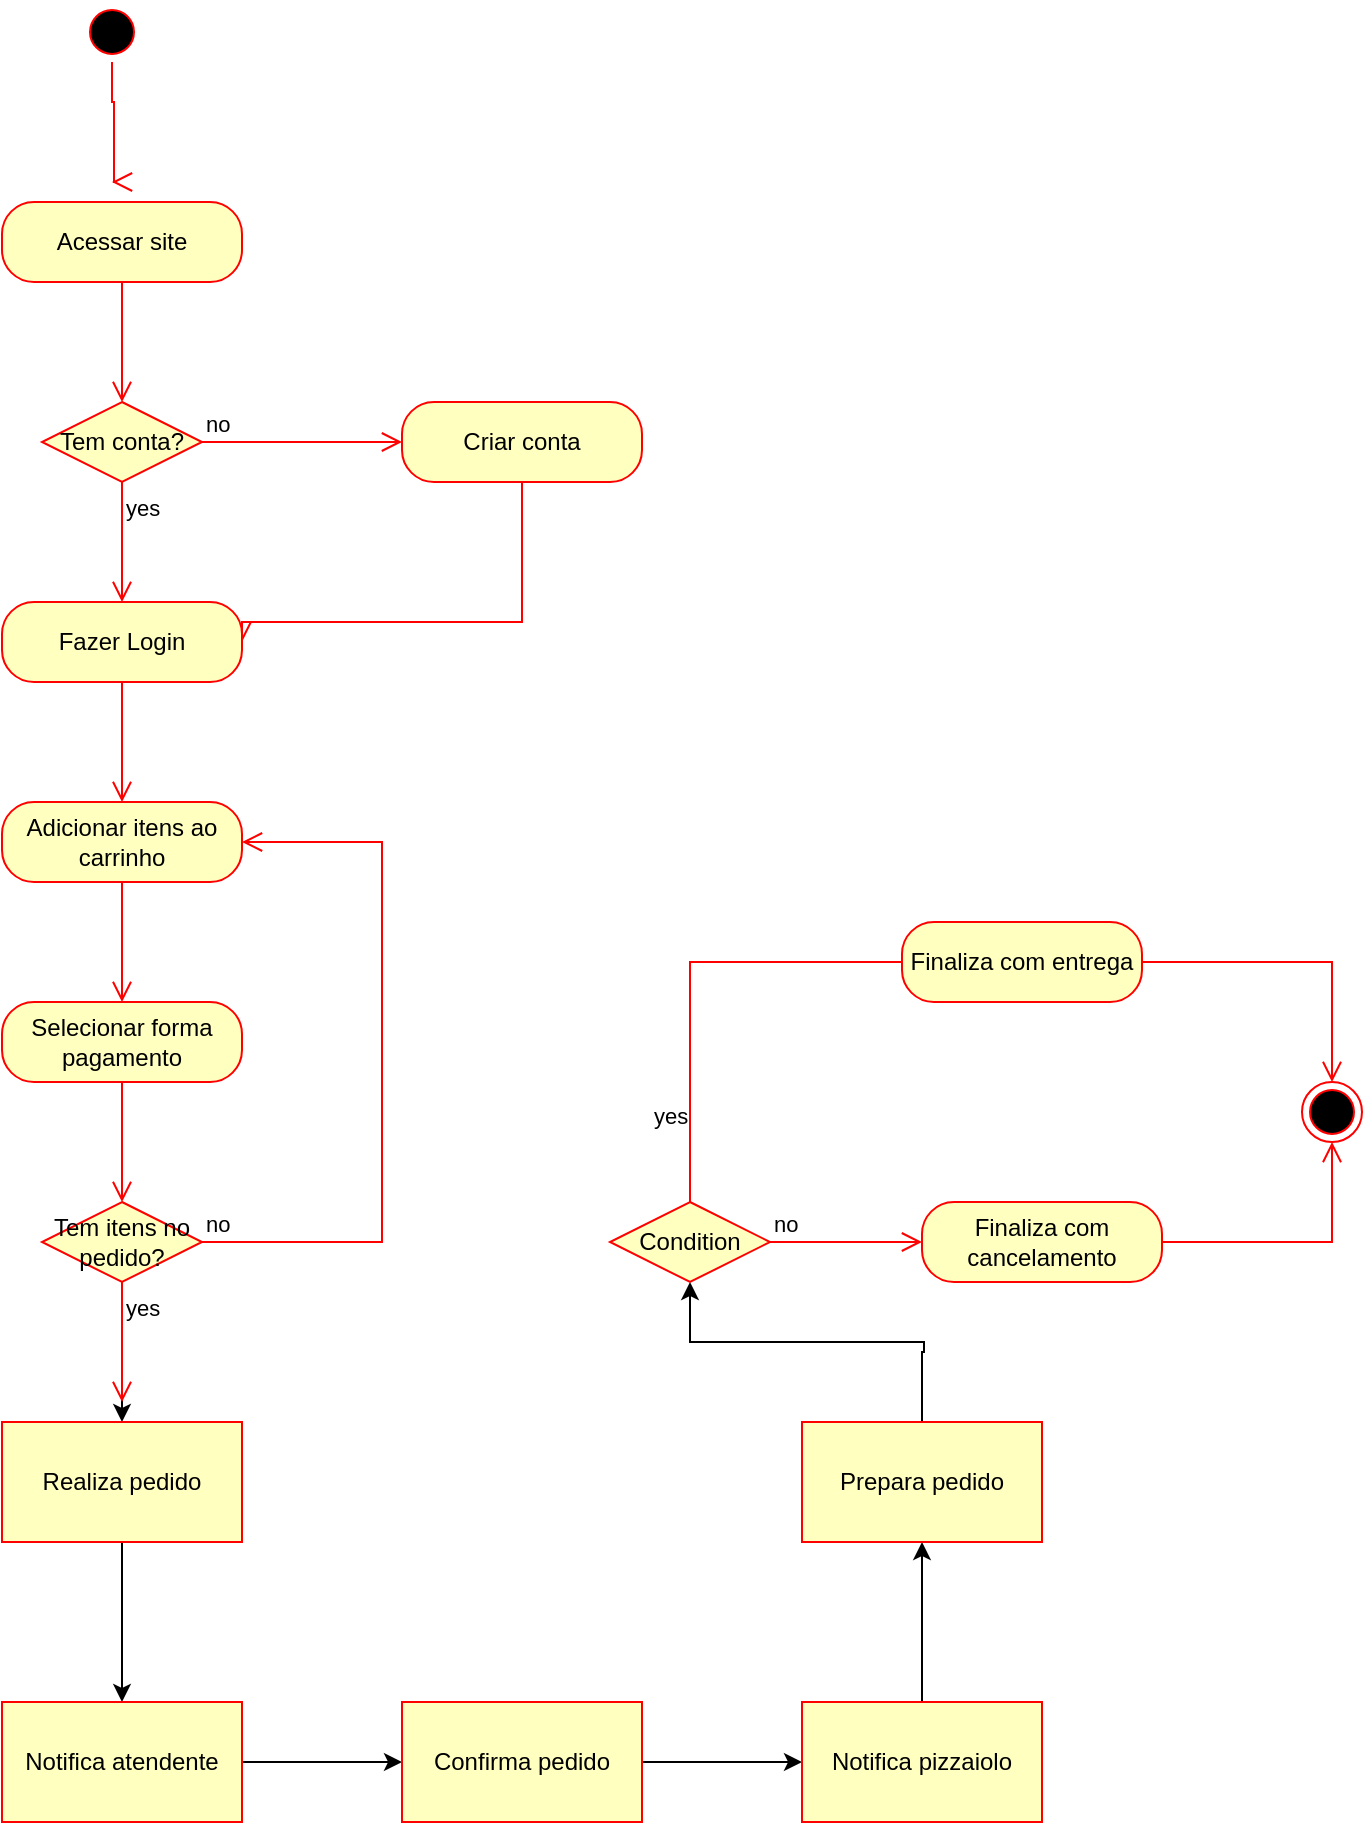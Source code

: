 <mxfile version="27.0.5">
  <diagram name="Página-1" id="xjHSXQc88-Tvlzuq0_Zz">
    <mxGraphModel dx="703" dy="790" grid="1" gridSize="10" guides="1" tooltips="1" connect="1" arrows="1" fold="1" page="1" pageScale="1" pageWidth="827" pageHeight="1169" math="0" shadow="0">
      <root>
        <mxCell id="0" />
        <mxCell id="1" parent="0" />
        <mxCell id="CZP2uKM87NXGNb1DyytT-1" value="" style="ellipse;html=1;shape=startState;fillColor=#000000;strokeColor=#ff0000;" vertex="1" parent="1">
          <mxGeometry x="70" y="20" width="30" height="30" as="geometry" />
        </mxCell>
        <mxCell id="CZP2uKM87NXGNb1DyytT-2" value="" style="edgeStyle=orthogonalEdgeStyle;html=1;verticalAlign=bottom;endArrow=open;endSize=8;strokeColor=#ff0000;rounded=0;" edge="1" source="CZP2uKM87NXGNb1DyytT-1" parent="1">
          <mxGeometry relative="1" as="geometry">
            <mxPoint x="85" y="110" as="targetPoint" />
            <Array as="points">
              <mxPoint x="85" y="70" />
              <mxPoint x="86" y="70" />
            </Array>
          </mxGeometry>
        </mxCell>
        <mxCell id="CZP2uKM87NXGNb1DyytT-3" value="Acessar site" style="rounded=1;whiteSpace=wrap;html=1;arcSize=40;fontColor=#000000;fillColor=#ffffc0;strokeColor=#ff0000;" vertex="1" parent="1">
          <mxGeometry x="30" y="120" width="120" height="40" as="geometry" />
        </mxCell>
        <mxCell id="CZP2uKM87NXGNb1DyytT-4" value="" style="edgeStyle=orthogonalEdgeStyle;html=1;verticalAlign=bottom;endArrow=open;endSize=8;strokeColor=#ff0000;rounded=0;" edge="1" source="CZP2uKM87NXGNb1DyytT-3" parent="1">
          <mxGeometry relative="1" as="geometry">
            <mxPoint x="90" y="220" as="targetPoint" />
          </mxGeometry>
        </mxCell>
        <mxCell id="CZP2uKM87NXGNb1DyytT-7" value="Tem conta?" style="rhombus;whiteSpace=wrap;html=1;fontColor=#000000;fillColor=#ffffc0;strokeColor=#ff0000;" vertex="1" parent="1">
          <mxGeometry x="50" y="220" width="80" height="40" as="geometry" />
        </mxCell>
        <mxCell id="CZP2uKM87NXGNb1DyytT-8" value="no" style="edgeStyle=orthogonalEdgeStyle;html=1;align=left;verticalAlign=bottom;endArrow=open;endSize=8;strokeColor=#ff0000;rounded=0;" edge="1" source="CZP2uKM87NXGNb1DyytT-7" parent="1">
          <mxGeometry x="-1" relative="1" as="geometry">
            <mxPoint x="230" y="240" as="targetPoint" />
          </mxGeometry>
        </mxCell>
        <mxCell id="CZP2uKM87NXGNb1DyytT-9" value="yes" style="edgeStyle=orthogonalEdgeStyle;html=1;align=left;verticalAlign=top;endArrow=open;endSize=8;strokeColor=#ff0000;rounded=0;" edge="1" source="CZP2uKM87NXGNb1DyytT-7" parent="1">
          <mxGeometry x="-1" relative="1" as="geometry">
            <mxPoint x="90" y="320" as="targetPoint" />
          </mxGeometry>
        </mxCell>
        <mxCell id="CZP2uKM87NXGNb1DyytT-11" value="Criar conta" style="rounded=1;whiteSpace=wrap;html=1;arcSize=40;fontColor=#000000;fillColor=#ffffc0;strokeColor=#ff0000;" vertex="1" parent="1">
          <mxGeometry x="230" y="220" width="120" height="40" as="geometry" />
        </mxCell>
        <mxCell id="CZP2uKM87NXGNb1DyytT-12" value="" style="edgeStyle=orthogonalEdgeStyle;html=1;verticalAlign=bottom;endArrow=open;endSize=8;strokeColor=#ff0000;rounded=0;entryX=1;entryY=0.25;entryDx=0;entryDy=0;" edge="1" parent="1">
          <mxGeometry relative="1" as="geometry">
            <mxPoint x="150" y="340" as="targetPoint" />
            <mxPoint x="290" y="260" as="sourcePoint" />
            <Array as="points">
              <mxPoint x="290" y="330" />
              <mxPoint x="150" y="330" />
            </Array>
          </mxGeometry>
        </mxCell>
        <mxCell id="CZP2uKM87NXGNb1DyytT-13" value="Fazer Login" style="rounded=1;whiteSpace=wrap;html=1;arcSize=40;fontColor=#000000;fillColor=#ffffc0;strokeColor=#ff0000;" vertex="1" parent="1">
          <mxGeometry x="30" y="320" width="120" height="40" as="geometry" />
        </mxCell>
        <mxCell id="CZP2uKM87NXGNb1DyytT-14" value="" style="edgeStyle=orthogonalEdgeStyle;html=1;verticalAlign=bottom;endArrow=open;endSize=8;strokeColor=#ff0000;rounded=0;" edge="1" source="CZP2uKM87NXGNb1DyytT-13" parent="1">
          <mxGeometry relative="1" as="geometry">
            <mxPoint x="90" y="420" as="targetPoint" />
          </mxGeometry>
        </mxCell>
        <mxCell id="CZP2uKM87NXGNb1DyytT-15" value="Adicionar itens ao carrinho" style="rounded=1;whiteSpace=wrap;html=1;arcSize=40;fontColor=#000000;fillColor=#ffffc0;strokeColor=#ff0000;" vertex="1" parent="1">
          <mxGeometry x="30" y="420" width="120" height="40" as="geometry" />
        </mxCell>
        <mxCell id="CZP2uKM87NXGNb1DyytT-16" value="" style="edgeStyle=orthogonalEdgeStyle;html=1;verticalAlign=bottom;endArrow=open;endSize=8;strokeColor=#ff0000;rounded=0;" edge="1" source="CZP2uKM87NXGNb1DyytT-15" parent="1">
          <mxGeometry relative="1" as="geometry">
            <mxPoint x="90" y="520" as="targetPoint" />
          </mxGeometry>
        </mxCell>
        <mxCell id="CZP2uKM87NXGNb1DyytT-17" value="Selecionar forma pagamento" style="rounded=1;whiteSpace=wrap;html=1;arcSize=40;fontColor=#000000;fillColor=#ffffc0;strokeColor=#ff0000;" vertex="1" parent="1">
          <mxGeometry x="30" y="520" width="120" height="40" as="geometry" />
        </mxCell>
        <mxCell id="CZP2uKM87NXGNb1DyytT-18" value="" style="edgeStyle=orthogonalEdgeStyle;html=1;verticalAlign=bottom;endArrow=open;endSize=8;strokeColor=#ff0000;rounded=0;" edge="1" source="CZP2uKM87NXGNb1DyytT-17" parent="1">
          <mxGeometry relative="1" as="geometry">
            <mxPoint x="90" y="620" as="targetPoint" />
          </mxGeometry>
        </mxCell>
        <mxCell id="CZP2uKM87NXGNb1DyytT-26" value="" style="edgeStyle=orthogonalEdgeStyle;rounded=0;orthogonalLoop=1;jettySize=auto;html=1;" edge="1" parent="1" source="CZP2uKM87NXGNb1DyytT-22" target="CZP2uKM87NXGNb1DyytT-25">
          <mxGeometry relative="1" as="geometry" />
        </mxCell>
        <mxCell id="CZP2uKM87NXGNb1DyytT-22" value="Tem itens no pedido?" style="rhombus;whiteSpace=wrap;html=1;fontColor=#000000;fillColor=#ffffc0;strokeColor=#ff0000;" vertex="1" parent="1">
          <mxGeometry x="50" y="620" width="80" height="40" as="geometry" />
        </mxCell>
        <mxCell id="CZP2uKM87NXGNb1DyytT-23" value="no" style="edgeStyle=orthogonalEdgeStyle;html=1;align=left;verticalAlign=bottom;endArrow=open;endSize=8;strokeColor=#ff0000;rounded=0;entryX=1;entryY=0.5;entryDx=0;entryDy=0;" edge="1" source="CZP2uKM87NXGNb1DyytT-22" parent="1" target="CZP2uKM87NXGNb1DyytT-15">
          <mxGeometry x="-1" relative="1" as="geometry">
            <mxPoint x="230" y="640" as="targetPoint" />
            <Array as="points">
              <mxPoint x="220" y="640" />
              <mxPoint x="220" y="440" />
            </Array>
          </mxGeometry>
        </mxCell>
        <mxCell id="CZP2uKM87NXGNb1DyytT-24" value="yes" style="edgeStyle=orthogonalEdgeStyle;html=1;align=left;verticalAlign=top;endArrow=open;endSize=8;strokeColor=#ff0000;rounded=0;" edge="1" source="CZP2uKM87NXGNb1DyytT-22" parent="1">
          <mxGeometry x="-1" relative="1" as="geometry">
            <mxPoint x="90" y="720" as="targetPoint" />
          </mxGeometry>
        </mxCell>
        <mxCell id="CZP2uKM87NXGNb1DyytT-28" value="" style="edgeStyle=orthogonalEdgeStyle;rounded=0;orthogonalLoop=1;jettySize=auto;html=1;" edge="1" parent="1" source="CZP2uKM87NXGNb1DyytT-25" target="CZP2uKM87NXGNb1DyytT-27">
          <mxGeometry relative="1" as="geometry" />
        </mxCell>
        <mxCell id="CZP2uKM87NXGNb1DyytT-25" value="Realiza pedido" style="whiteSpace=wrap;html=1;fillColor=#ffffc0;strokeColor=#ff0000;fontColor=#000000;" vertex="1" parent="1">
          <mxGeometry x="30" y="730" width="120" height="60" as="geometry" />
        </mxCell>
        <mxCell id="CZP2uKM87NXGNb1DyytT-30" value="" style="edgeStyle=orthogonalEdgeStyle;rounded=0;orthogonalLoop=1;jettySize=auto;html=1;" edge="1" parent="1" source="CZP2uKM87NXGNb1DyytT-27" target="CZP2uKM87NXGNb1DyytT-29">
          <mxGeometry relative="1" as="geometry" />
        </mxCell>
        <mxCell id="CZP2uKM87NXGNb1DyytT-27" value="Notifica atendente" style="whiteSpace=wrap;html=1;fillColor=#ffffc0;strokeColor=#ff0000;fontColor=#000000;" vertex="1" parent="1">
          <mxGeometry x="30" y="870" width="120" height="60" as="geometry" />
        </mxCell>
        <mxCell id="CZP2uKM87NXGNb1DyytT-32" value="" style="edgeStyle=orthogonalEdgeStyle;rounded=0;orthogonalLoop=1;jettySize=auto;html=1;" edge="1" parent="1" source="CZP2uKM87NXGNb1DyytT-29" target="CZP2uKM87NXGNb1DyytT-31">
          <mxGeometry relative="1" as="geometry" />
        </mxCell>
        <mxCell id="CZP2uKM87NXGNb1DyytT-29" value="Confirma pedido" style="whiteSpace=wrap;html=1;fillColor=#ffffc0;strokeColor=#ff0000;fontColor=#000000;" vertex="1" parent="1">
          <mxGeometry x="230" y="870" width="120" height="60" as="geometry" />
        </mxCell>
        <mxCell id="CZP2uKM87NXGNb1DyytT-34" value="" style="edgeStyle=orthogonalEdgeStyle;rounded=0;orthogonalLoop=1;jettySize=auto;html=1;" edge="1" parent="1" source="CZP2uKM87NXGNb1DyytT-31" target="CZP2uKM87NXGNb1DyytT-33">
          <mxGeometry relative="1" as="geometry" />
        </mxCell>
        <mxCell id="CZP2uKM87NXGNb1DyytT-31" value="Notifica pizzaiolo" style="whiteSpace=wrap;html=1;fillColor=#ffffc0;strokeColor=#ff0000;fontColor=#000000;" vertex="1" parent="1">
          <mxGeometry x="430" y="870" width="120" height="60" as="geometry" />
        </mxCell>
        <mxCell id="CZP2uKM87NXGNb1DyytT-38" value="" style="edgeStyle=orthogonalEdgeStyle;rounded=0;orthogonalLoop=1;jettySize=auto;html=1;entryX=0.5;entryY=1;entryDx=0;entryDy=0;" edge="1" parent="1" source="CZP2uKM87NXGNb1DyytT-33" target="CZP2uKM87NXGNb1DyytT-41">
          <mxGeometry relative="1" as="geometry">
            <mxPoint x="490" y="660" as="targetPoint" />
            <Array as="points">
              <mxPoint x="490" y="695" />
              <mxPoint x="491" y="695" />
              <mxPoint x="491" y="690" />
              <mxPoint x="374" y="690" />
            </Array>
          </mxGeometry>
        </mxCell>
        <mxCell id="CZP2uKM87NXGNb1DyytT-33" value="Prepara pedido" style="whiteSpace=wrap;html=1;fillColor=#ffffc0;strokeColor=#ff0000;fontColor=#000000;" vertex="1" parent="1">
          <mxGeometry x="430" y="730" width="120" height="60" as="geometry" />
        </mxCell>
        <mxCell id="CZP2uKM87NXGNb1DyytT-41" value="Condition" style="rhombus;whiteSpace=wrap;html=1;fontColor=#000000;fillColor=#ffffc0;strokeColor=#ff0000;" vertex="1" parent="1">
          <mxGeometry x="334" y="620" width="80" height="40" as="geometry" />
        </mxCell>
        <mxCell id="CZP2uKM87NXGNb1DyytT-42" value="no" style="edgeStyle=orthogonalEdgeStyle;html=1;align=left;verticalAlign=bottom;endArrow=open;endSize=8;strokeColor=#ff0000;rounded=0;entryX=0;entryY=0.5;entryDx=0;entryDy=0;" edge="1" source="CZP2uKM87NXGNb1DyytT-41" parent="1" target="CZP2uKM87NXGNb1DyytT-47">
          <mxGeometry x="-1" relative="1" as="geometry">
            <mxPoint x="510" y="700" as="targetPoint" />
            <Array as="points" />
          </mxGeometry>
        </mxCell>
        <mxCell id="CZP2uKM87NXGNb1DyytT-43" value="yes" style="edgeStyle=orthogonalEdgeStyle;html=1;align=left;verticalAlign=top;endArrow=open;endSize=8;strokeColor=#ff0000;rounded=0;" edge="1" source="CZP2uKM87NXGNb1DyytT-41" parent="1">
          <mxGeometry x="-0.579" y="20" relative="1" as="geometry">
            <mxPoint x="520" y="500" as="targetPoint" />
            <Array as="points">
              <mxPoint x="490" y="500" />
              <mxPoint x="521" y="500" />
            </Array>
            <mxPoint as="offset" />
          </mxGeometry>
        </mxCell>
        <mxCell id="CZP2uKM87NXGNb1DyytT-44" value="Finaliza com entrega" style="rounded=1;whiteSpace=wrap;html=1;arcSize=40;fontColor=#000000;fillColor=#ffffc0;strokeColor=#ff0000;" vertex="1" parent="1">
          <mxGeometry x="480" y="480" width="120" height="40" as="geometry" />
        </mxCell>
        <mxCell id="CZP2uKM87NXGNb1DyytT-45" value="" style="edgeStyle=orthogonalEdgeStyle;html=1;verticalAlign=bottom;endArrow=open;endSize=8;strokeColor=#ff0000;rounded=0;" edge="1" source="CZP2uKM87NXGNb1DyytT-44" parent="1" target="CZP2uKM87NXGNb1DyytT-46">
          <mxGeometry relative="1" as="geometry">
            <mxPoint x="590" y="580" as="targetPoint" />
          </mxGeometry>
        </mxCell>
        <mxCell id="CZP2uKM87NXGNb1DyytT-46" value="" style="ellipse;html=1;shape=endState;fillColor=#000000;strokeColor=#ff0000;" vertex="1" parent="1">
          <mxGeometry x="680" y="560" width="30" height="30" as="geometry" />
        </mxCell>
        <mxCell id="CZP2uKM87NXGNb1DyytT-47" value="Finaliza com cancelamento" style="rounded=1;whiteSpace=wrap;html=1;arcSize=40;fontColor=#000000;fillColor=#ffffc0;strokeColor=#ff0000;" vertex="1" parent="1">
          <mxGeometry x="490" y="620" width="120" height="40" as="geometry" />
        </mxCell>
        <mxCell id="CZP2uKM87NXGNb1DyytT-48" value="" style="edgeStyle=orthogonalEdgeStyle;html=1;verticalAlign=bottom;endArrow=open;endSize=8;strokeColor=#ff0000;rounded=0;entryX=0.5;entryY=1;entryDx=0;entryDy=0;" edge="1" source="CZP2uKM87NXGNb1DyytT-47" parent="1" target="CZP2uKM87NXGNb1DyytT-46">
          <mxGeometry relative="1" as="geometry">
            <mxPoint x="580" y="720" as="targetPoint" />
          </mxGeometry>
        </mxCell>
      </root>
    </mxGraphModel>
  </diagram>
</mxfile>
